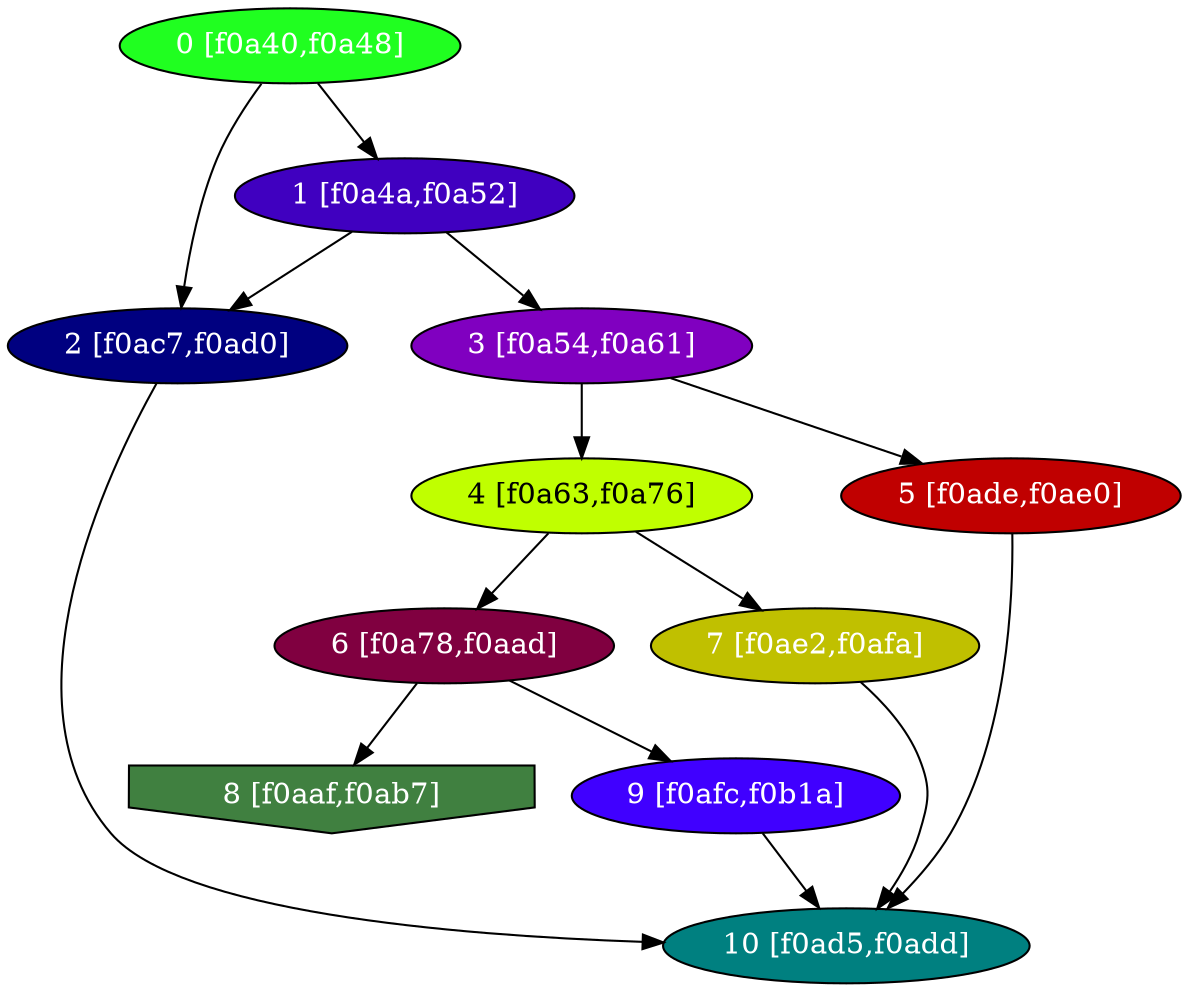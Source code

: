 diGraph libnss3{
	libnss3_0  [style=filled fillcolor="#20FF20" fontcolor="#ffffff" shape=oval label="0 [f0a40,f0a48]"]
	libnss3_1  [style=filled fillcolor="#4000C0" fontcolor="#ffffff" shape=oval label="1 [f0a4a,f0a52]"]
	libnss3_2  [style=filled fillcolor="#000080" fontcolor="#ffffff" shape=oval label="2 [f0ac7,f0ad0]"]
	libnss3_3  [style=filled fillcolor="#8000C0" fontcolor="#ffffff" shape=oval label="3 [f0a54,f0a61]"]
	libnss3_4  [style=filled fillcolor="#C0FF00" fontcolor="#000000" shape=oval label="4 [f0a63,f0a76]"]
	libnss3_5  [style=filled fillcolor="#C00000" fontcolor="#ffffff" shape=oval label="5 [f0ade,f0ae0]"]
	libnss3_6  [style=filled fillcolor="#800040" fontcolor="#ffffff" shape=oval label="6 [f0a78,f0aad]"]
	libnss3_7  [style=filled fillcolor="#C0C000" fontcolor="#ffffff" shape=oval label="7 [f0ae2,f0afa]"]
	libnss3_8  [style=filled fillcolor="#408040" fontcolor="#ffffff" shape=invhouse label="8 [f0aaf,f0ab7]"]
	libnss3_9  [style=filled fillcolor="#4000FF" fontcolor="#ffffff" shape=oval label="9 [f0afc,f0b1a]"]
	libnss3_a  [style=filled fillcolor="#008080" fontcolor="#ffffff" shape=oval label="10 [f0ad5,f0add]"]

	libnss3_0 -> libnss3_1
	libnss3_0 -> libnss3_2
	libnss3_1 -> libnss3_2
	libnss3_1 -> libnss3_3
	libnss3_2 -> libnss3_a
	libnss3_3 -> libnss3_4
	libnss3_3 -> libnss3_5
	libnss3_4 -> libnss3_6
	libnss3_4 -> libnss3_7
	libnss3_5 -> libnss3_a
	libnss3_6 -> libnss3_8
	libnss3_6 -> libnss3_9
	libnss3_7 -> libnss3_a
	libnss3_9 -> libnss3_a
}